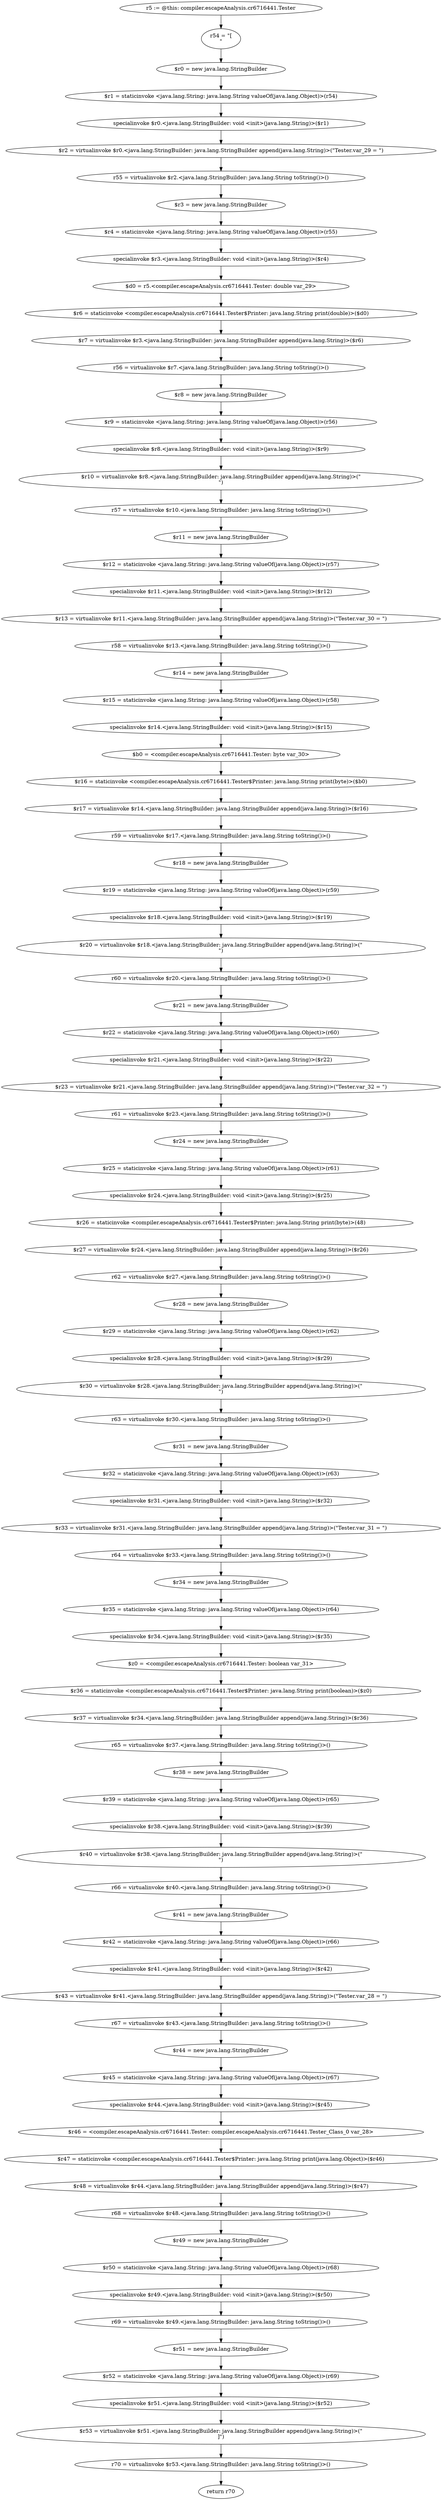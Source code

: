 digraph "unitGraph" {
    "r5 := @this: compiler.escapeAnalysis.cr6716441.Tester"
    "r54 = \"[\n\""
    "$r0 = new java.lang.StringBuilder"
    "$r1 = staticinvoke <java.lang.String: java.lang.String valueOf(java.lang.Object)>(r54)"
    "specialinvoke $r0.<java.lang.StringBuilder: void <init>(java.lang.String)>($r1)"
    "$r2 = virtualinvoke $r0.<java.lang.StringBuilder: java.lang.StringBuilder append(java.lang.String)>(\"Tester.var_29 = \")"
    "r55 = virtualinvoke $r2.<java.lang.StringBuilder: java.lang.String toString()>()"
    "$r3 = new java.lang.StringBuilder"
    "$r4 = staticinvoke <java.lang.String: java.lang.String valueOf(java.lang.Object)>(r55)"
    "specialinvoke $r3.<java.lang.StringBuilder: void <init>(java.lang.String)>($r4)"
    "$d0 = r5.<compiler.escapeAnalysis.cr6716441.Tester: double var_29>"
    "$r6 = staticinvoke <compiler.escapeAnalysis.cr6716441.Tester$Printer: java.lang.String print(double)>($d0)"
    "$r7 = virtualinvoke $r3.<java.lang.StringBuilder: java.lang.StringBuilder append(java.lang.String)>($r6)"
    "r56 = virtualinvoke $r7.<java.lang.StringBuilder: java.lang.String toString()>()"
    "$r8 = new java.lang.StringBuilder"
    "$r9 = staticinvoke <java.lang.String: java.lang.String valueOf(java.lang.Object)>(r56)"
    "specialinvoke $r8.<java.lang.StringBuilder: void <init>(java.lang.String)>($r9)"
    "$r10 = virtualinvoke $r8.<java.lang.StringBuilder: java.lang.StringBuilder append(java.lang.String)>(\"\n\")"
    "r57 = virtualinvoke $r10.<java.lang.StringBuilder: java.lang.String toString()>()"
    "$r11 = new java.lang.StringBuilder"
    "$r12 = staticinvoke <java.lang.String: java.lang.String valueOf(java.lang.Object)>(r57)"
    "specialinvoke $r11.<java.lang.StringBuilder: void <init>(java.lang.String)>($r12)"
    "$r13 = virtualinvoke $r11.<java.lang.StringBuilder: java.lang.StringBuilder append(java.lang.String)>(\"Tester.var_30 = \")"
    "r58 = virtualinvoke $r13.<java.lang.StringBuilder: java.lang.String toString()>()"
    "$r14 = new java.lang.StringBuilder"
    "$r15 = staticinvoke <java.lang.String: java.lang.String valueOf(java.lang.Object)>(r58)"
    "specialinvoke $r14.<java.lang.StringBuilder: void <init>(java.lang.String)>($r15)"
    "$b0 = <compiler.escapeAnalysis.cr6716441.Tester: byte var_30>"
    "$r16 = staticinvoke <compiler.escapeAnalysis.cr6716441.Tester$Printer: java.lang.String print(byte)>($b0)"
    "$r17 = virtualinvoke $r14.<java.lang.StringBuilder: java.lang.StringBuilder append(java.lang.String)>($r16)"
    "r59 = virtualinvoke $r17.<java.lang.StringBuilder: java.lang.String toString()>()"
    "$r18 = new java.lang.StringBuilder"
    "$r19 = staticinvoke <java.lang.String: java.lang.String valueOf(java.lang.Object)>(r59)"
    "specialinvoke $r18.<java.lang.StringBuilder: void <init>(java.lang.String)>($r19)"
    "$r20 = virtualinvoke $r18.<java.lang.StringBuilder: java.lang.StringBuilder append(java.lang.String)>(\"\n\")"
    "r60 = virtualinvoke $r20.<java.lang.StringBuilder: java.lang.String toString()>()"
    "$r21 = new java.lang.StringBuilder"
    "$r22 = staticinvoke <java.lang.String: java.lang.String valueOf(java.lang.Object)>(r60)"
    "specialinvoke $r21.<java.lang.StringBuilder: void <init>(java.lang.String)>($r22)"
    "$r23 = virtualinvoke $r21.<java.lang.StringBuilder: java.lang.StringBuilder append(java.lang.String)>(\"Tester.var_32 = \")"
    "r61 = virtualinvoke $r23.<java.lang.StringBuilder: java.lang.String toString()>()"
    "$r24 = new java.lang.StringBuilder"
    "$r25 = staticinvoke <java.lang.String: java.lang.String valueOf(java.lang.Object)>(r61)"
    "specialinvoke $r24.<java.lang.StringBuilder: void <init>(java.lang.String)>($r25)"
    "$r26 = staticinvoke <compiler.escapeAnalysis.cr6716441.Tester$Printer: java.lang.String print(byte)>(48)"
    "$r27 = virtualinvoke $r24.<java.lang.StringBuilder: java.lang.StringBuilder append(java.lang.String)>($r26)"
    "r62 = virtualinvoke $r27.<java.lang.StringBuilder: java.lang.String toString()>()"
    "$r28 = new java.lang.StringBuilder"
    "$r29 = staticinvoke <java.lang.String: java.lang.String valueOf(java.lang.Object)>(r62)"
    "specialinvoke $r28.<java.lang.StringBuilder: void <init>(java.lang.String)>($r29)"
    "$r30 = virtualinvoke $r28.<java.lang.StringBuilder: java.lang.StringBuilder append(java.lang.String)>(\"\n\")"
    "r63 = virtualinvoke $r30.<java.lang.StringBuilder: java.lang.String toString()>()"
    "$r31 = new java.lang.StringBuilder"
    "$r32 = staticinvoke <java.lang.String: java.lang.String valueOf(java.lang.Object)>(r63)"
    "specialinvoke $r31.<java.lang.StringBuilder: void <init>(java.lang.String)>($r32)"
    "$r33 = virtualinvoke $r31.<java.lang.StringBuilder: java.lang.StringBuilder append(java.lang.String)>(\"Tester.var_31 = \")"
    "r64 = virtualinvoke $r33.<java.lang.StringBuilder: java.lang.String toString()>()"
    "$r34 = new java.lang.StringBuilder"
    "$r35 = staticinvoke <java.lang.String: java.lang.String valueOf(java.lang.Object)>(r64)"
    "specialinvoke $r34.<java.lang.StringBuilder: void <init>(java.lang.String)>($r35)"
    "$z0 = <compiler.escapeAnalysis.cr6716441.Tester: boolean var_31>"
    "$r36 = staticinvoke <compiler.escapeAnalysis.cr6716441.Tester$Printer: java.lang.String print(boolean)>($z0)"
    "$r37 = virtualinvoke $r34.<java.lang.StringBuilder: java.lang.StringBuilder append(java.lang.String)>($r36)"
    "r65 = virtualinvoke $r37.<java.lang.StringBuilder: java.lang.String toString()>()"
    "$r38 = new java.lang.StringBuilder"
    "$r39 = staticinvoke <java.lang.String: java.lang.String valueOf(java.lang.Object)>(r65)"
    "specialinvoke $r38.<java.lang.StringBuilder: void <init>(java.lang.String)>($r39)"
    "$r40 = virtualinvoke $r38.<java.lang.StringBuilder: java.lang.StringBuilder append(java.lang.String)>(\"\n\")"
    "r66 = virtualinvoke $r40.<java.lang.StringBuilder: java.lang.String toString()>()"
    "$r41 = new java.lang.StringBuilder"
    "$r42 = staticinvoke <java.lang.String: java.lang.String valueOf(java.lang.Object)>(r66)"
    "specialinvoke $r41.<java.lang.StringBuilder: void <init>(java.lang.String)>($r42)"
    "$r43 = virtualinvoke $r41.<java.lang.StringBuilder: java.lang.StringBuilder append(java.lang.String)>(\"Tester.var_28 = \")"
    "r67 = virtualinvoke $r43.<java.lang.StringBuilder: java.lang.String toString()>()"
    "$r44 = new java.lang.StringBuilder"
    "$r45 = staticinvoke <java.lang.String: java.lang.String valueOf(java.lang.Object)>(r67)"
    "specialinvoke $r44.<java.lang.StringBuilder: void <init>(java.lang.String)>($r45)"
    "$r46 = <compiler.escapeAnalysis.cr6716441.Tester: compiler.escapeAnalysis.cr6716441.Tester_Class_0 var_28>"
    "$r47 = staticinvoke <compiler.escapeAnalysis.cr6716441.Tester$Printer: java.lang.String print(java.lang.Object)>($r46)"
    "$r48 = virtualinvoke $r44.<java.lang.StringBuilder: java.lang.StringBuilder append(java.lang.String)>($r47)"
    "r68 = virtualinvoke $r48.<java.lang.StringBuilder: java.lang.String toString()>()"
    "$r49 = new java.lang.StringBuilder"
    "$r50 = staticinvoke <java.lang.String: java.lang.String valueOf(java.lang.Object)>(r68)"
    "specialinvoke $r49.<java.lang.StringBuilder: void <init>(java.lang.String)>($r50)"
    "r69 = virtualinvoke $r49.<java.lang.StringBuilder: java.lang.String toString()>()"
    "$r51 = new java.lang.StringBuilder"
    "$r52 = staticinvoke <java.lang.String: java.lang.String valueOf(java.lang.Object)>(r69)"
    "specialinvoke $r51.<java.lang.StringBuilder: void <init>(java.lang.String)>($r52)"
    "$r53 = virtualinvoke $r51.<java.lang.StringBuilder: java.lang.StringBuilder append(java.lang.String)>(\"\n]\")"
    "r70 = virtualinvoke $r53.<java.lang.StringBuilder: java.lang.String toString()>()"
    "return r70"
    "r5 := @this: compiler.escapeAnalysis.cr6716441.Tester"->"r54 = \"[\n\"";
    "r54 = \"[\n\""->"$r0 = new java.lang.StringBuilder";
    "$r0 = new java.lang.StringBuilder"->"$r1 = staticinvoke <java.lang.String: java.lang.String valueOf(java.lang.Object)>(r54)";
    "$r1 = staticinvoke <java.lang.String: java.lang.String valueOf(java.lang.Object)>(r54)"->"specialinvoke $r0.<java.lang.StringBuilder: void <init>(java.lang.String)>($r1)";
    "specialinvoke $r0.<java.lang.StringBuilder: void <init>(java.lang.String)>($r1)"->"$r2 = virtualinvoke $r0.<java.lang.StringBuilder: java.lang.StringBuilder append(java.lang.String)>(\"Tester.var_29 = \")";
    "$r2 = virtualinvoke $r0.<java.lang.StringBuilder: java.lang.StringBuilder append(java.lang.String)>(\"Tester.var_29 = \")"->"r55 = virtualinvoke $r2.<java.lang.StringBuilder: java.lang.String toString()>()";
    "r55 = virtualinvoke $r2.<java.lang.StringBuilder: java.lang.String toString()>()"->"$r3 = new java.lang.StringBuilder";
    "$r3 = new java.lang.StringBuilder"->"$r4 = staticinvoke <java.lang.String: java.lang.String valueOf(java.lang.Object)>(r55)";
    "$r4 = staticinvoke <java.lang.String: java.lang.String valueOf(java.lang.Object)>(r55)"->"specialinvoke $r3.<java.lang.StringBuilder: void <init>(java.lang.String)>($r4)";
    "specialinvoke $r3.<java.lang.StringBuilder: void <init>(java.lang.String)>($r4)"->"$d0 = r5.<compiler.escapeAnalysis.cr6716441.Tester: double var_29>";
    "$d0 = r5.<compiler.escapeAnalysis.cr6716441.Tester: double var_29>"->"$r6 = staticinvoke <compiler.escapeAnalysis.cr6716441.Tester$Printer: java.lang.String print(double)>($d0)";
    "$r6 = staticinvoke <compiler.escapeAnalysis.cr6716441.Tester$Printer: java.lang.String print(double)>($d0)"->"$r7 = virtualinvoke $r3.<java.lang.StringBuilder: java.lang.StringBuilder append(java.lang.String)>($r6)";
    "$r7 = virtualinvoke $r3.<java.lang.StringBuilder: java.lang.StringBuilder append(java.lang.String)>($r6)"->"r56 = virtualinvoke $r7.<java.lang.StringBuilder: java.lang.String toString()>()";
    "r56 = virtualinvoke $r7.<java.lang.StringBuilder: java.lang.String toString()>()"->"$r8 = new java.lang.StringBuilder";
    "$r8 = new java.lang.StringBuilder"->"$r9 = staticinvoke <java.lang.String: java.lang.String valueOf(java.lang.Object)>(r56)";
    "$r9 = staticinvoke <java.lang.String: java.lang.String valueOf(java.lang.Object)>(r56)"->"specialinvoke $r8.<java.lang.StringBuilder: void <init>(java.lang.String)>($r9)";
    "specialinvoke $r8.<java.lang.StringBuilder: void <init>(java.lang.String)>($r9)"->"$r10 = virtualinvoke $r8.<java.lang.StringBuilder: java.lang.StringBuilder append(java.lang.String)>(\"\n\")";
    "$r10 = virtualinvoke $r8.<java.lang.StringBuilder: java.lang.StringBuilder append(java.lang.String)>(\"\n\")"->"r57 = virtualinvoke $r10.<java.lang.StringBuilder: java.lang.String toString()>()";
    "r57 = virtualinvoke $r10.<java.lang.StringBuilder: java.lang.String toString()>()"->"$r11 = new java.lang.StringBuilder";
    "$r11 = new java.lang.StringBuilder"->"$r12 = staticinvoke <java.lang.String: java.lang.String valueOf(java.lang.Object)>(r57)";
    "$r12 = staticinvoke <java.lang.String: java.lang.String valueOf(java.lang.Object)>(r57)"->"specialinvoke $r11.<java.lang.StringBuilder: void <init>(java.lang.String)>($r12)";
    "specialinvoke $r11.<java.lang.StringBuilder: void <init>(java.lang.String)>($r12)"->"$r13 = virtualinvoke $r11.<java.lang.StringBuilder: java.lang.StringBuilder append(java.lang.String)>(\"Tester.var_30 = \")";
    "$r13 = virtualinvoke $r11.<java.lang.StringBuilder: java.lang.StringBuilder append(java.lang.String)>(\"Tester.var_30 = \")"->"r58 = virtualinvoke $r13.<java.lang.StringBuilder: java.lang.String toString()>()";
    "r58 = virtualinvoke $r13.<java.lang.StringBuilder: java.lang.String toString()>()"->"$r14 = new java.lang.StringBuilder";
    "$r14 = new java.lang.StringBuilder"->"$r15 = staticinvoke <java.lang.String: java.lang.String valueOf(java.lang.Object)>(r58)";
    "$r15 = staticinvoke <java.lang.String: java.lang.String valueOf(java.lang.Object)>(r58)"->"specialinvoke $r14.<java.lang.StringBuilder: void <init>(java.lang.String)>($r15)";
    "specialinvoke $r14.<java.lang.StringBuilder: void <init>(java.lang.String)>($r15)"->"$b0 = <compiler.escapeAnalysis.cr6716441.Tester: byte var_30>";
    "$b0 = <compiler.escapeAnalysis.cr6716441.Tester: byte var_30>"->"$r16 = staticinvoke <compiler.escapeAnalysis.cr6716441.Tester$Printer: java.lang.String print(byte)>($b0)";
    "$r16 = staticinvoke <compiler.escapeAnalysis.cr6716441.Tester$Printer: java.lang.String print(byte)>($b0)"->"$r17 = virtualinvoke $r14.<java.lang.StringBuilder: java.lang.StringBuilder append(java.lang.String)>($r16)";
    "$r17 = virtualinvoke $r14.<java.lang.StringBuilder: java.lang.StringBuilder append(java.lang.String)>($r16)"->"r59 = virtualinvoke $r17.<java.lang.StringBuilder: java.lang.String toString()>()";
    "r59 = virtualinvoke $r17.<java.lang.StringBuilder: java.lang.String toString()>()"->"$r18 = new java.lang.StringBuilder";
    "$r18 = new java.lang.StringBuilder"->"$r19 = staticinvoke <java.lang.String: java.lang.String valueOf(java.lang.Object)>(r59)";
    "$r19 = staticinvoke <java.lang.String: java.lang.String valueOf(java.lang.Object)>(r59)"->"specialinvoke $r18.<java.lang.StringBuilder: void <init>(java.lang.String)>($r19)";
    "specialinvoke $r18.<java.lang.StringBuilder: void <init>(java.lang.String)>($r19)"->"$r20 = virtualinvoke $r18.<java.lang.StringBuilder: java.lang.StringBuilder append(java.lang.String)>(\"\n\")";
    "$r20 = virtualinvoke $r18.<java.lang.StringBuilder: java.lang.StringBuilder append(java.lang.String)>(\"\n\")"->"r60 = virtualinvoke $r20.<java.lang.StringBuilder: java.lang.String toString()>()";
    "r60 = virtualinvoke $r20.<java.lang.StringBuilder: java.lang.String toString()>()"->"$r21 = new java.lang.StringBuilder";
    "$r21 = new java.lang.StringBuilder"->"$r22 = staticinvoke <java.lang.String: java.lang.String valueOf(java.lang.Object)>(r60)";
    "$r22 = staticinvoke <java.lang.String: java.lang.String valueOf(java.lang.Object)>(r60)"->"specialinvoke $r21.<java.lang.StringBuilder: void <init>(java.lang.String)>($r22)";
    "specialinvoke $r21.<java.lang.StringBuilder: void <init>(java.lang.String)>($r22)"->"$r23 = virtualinvoke $r21.<java.lang.StringBuilder: java.lang.StringBuilder append(java.lang.String)>(\"Tester.var_32 = \")";
    "$r23 = virtualinvoke $r21.<java.lang.StringBuilder: java.lang.StringBuilder append(java.lang.String)>(\"Tester.var_32 = \")"->"r61 = virtualinvoke $r23.<java.lang.StringBuilder: java.lang.String toString()>()";
    "r61 = virtualinvoke $r23.<java.lang.StringBuilder: java.lang.String toString()>()"->"$r24 = new java.lang.StringBuilder";
    "$r24 = new java.lang.StringBuilder"->"$r25 = staticinvoke <java.lang.String: java.lang.String valueOf(java.lang.Object)>(r61)";
    "$r25 = staticinvoke <java.lang.String: java.lang.String valueOf(java.lang.Object)>(r61)"->"specialinvoke $r24.<java.lang.StringBuilder: void <init>(java.lang.String)>($r25)";
    "specialinvoke $r24.<java.lang.StringBuilder: void <init>(java.lang.String)>($r25)"->"$r26 = staticinvoke <compiler.escapeAnalysis.cr6716441.Tester$Printer: java.lang.String print(byte)>(48)";
    "$r26 = staticinvoke <compiler.escapeAnalysis.cr6716441.Tester$Printer: java.lang.String print(byte)>(48)"->"$r27 = virtualinvoke $r24.<java.lang.StringBuilder: java.lang.StringBuilder append(java.lang.String)>($r26)";
    "$r27 = virtualinvoke $r24.<java.lang.StringBuilder: java.lang.StringBuilder append(java.lang.String)>($r26)"->"r62 = virtualinvoke $r27.<java.lang.StringBuilder: java.lang.String toString()>()";
    "r62 = virtualinvoke $r27.<java.lang.StringBuilder: java.lang.String toString()>()"->"$r28 = new java.lang.StringBuilder";
    "$r28 = new java.lang.StringBuilder"->"$r29 = staticinvoke <java.lang.String: java.lang.String valueOf(java.lang.Object)>(r62)";
    "$r29 = staticinvoke <java.lang.String: java.lang.String valueOf(java.lang.Object)>(r62)"->"specialinvoke $r28.<java.lang.StringBuilder: void <init>(java.lang.String)>($r29)";
    "specialinvoke $r28.<java.lang.StringBuilder: void <init>(java.lang.String)>($r29)"->"$r30 = virtualinvoke $r28.<java.lang.StringBuilder: java.lang.StringBuilder append(java.lang.String)>(\"\n\")";
    "$r30 = virtualinvoke $r28.<java.lang.StringBuilder: java.lang.StringBuilder append(java.lang.String)>(\"\n\")"->"r63 = virtualinvoke $r30.<java.lang.StringBuilder: java.lang.String toString()>()";
    "r63 = virtualinvoke $r30.<java.lang.StringBuilder: java.lang.String toString()>()"->"$r31 = new java.lang.StringBuilder";
    "$r31 = new java.lang.StringBuilder"->"$r32 = staticinvoke <java.lang.String: java.lang.String valueOf(java.lang.Object)>(r63)";
    "$r32 = staticinvoke <java.lang.String: java.lang.String valueOf(java.lang.Object)>(r63)"->"specialinvoke $r31.<java.lang.StringBuilder: void <init>(java.lang.String)>($r32)";
    "specialinvoke $r31.<java.lang.StringBuilder: void <init>(java.lang.String)>($r32)"->"$r33 = virtualinvoke $r31.<java.lang.StringBuilder: java.lang.StringBuilder append(java.lang.String)>(\"Tester.var_31 = \")";
    "$r33 = virtualinvoke $r31.<java.lang.StringBuilder: java.lang.StringBuilder append(java.lang.String)>(\"Tester.var_31 = \")"->"r64 = virtualinvoke $r33.<java.lang.StringBuilder: java.lang.String toString()>()";
    "r64 = virtualinvoke $r33.<java.lang.StringBuilder: java.lang.String toString()>()"->"$r34 = new java.lang.StringBuilder";
    "$r34 = new java.lang.StringBuilder"->"$r35 = staticinvoke <java.lang.String: java.lang.String valueOf(java.lang.Object)>(r64)";
    "$r35 = staticinvoke <java.lang.String: java.lang.String valueOf(java.lang.Object)>(r64)"->"specialinvoke $r34.<java.lang.StringBuilder: void <init>(java.lang.String)>($r35)";
    "specialinvoke $r34.<java.lang.StringBuilder: void <init>(java.lang.String)>($r35)"->"$z0 = <compiler.escapeAnalysis.cr6716441.Tester: boolean var_31>";
    "$z0 = <compiler.escapeAnalysis.cr6716441.Tester: boolean var_31>"->"$r36 = staticinvoke <compiler.escapeAnalysis.cr6716441.Tester$Printer: java.lang.String print(boolean)>($z0)";
    "$r36 = staticinvoke <compiler.escapeAnalysis.cr6716441.Tester$Printer: java.lang.String print(boolean)>($z0)"->"$r37 = virtualinvoke $r34.<java.lang.StringBuilder: java.lang.StringBuilder append(java.lang.String)>($r36)";
    "$r37 = virtualinvoke $r34.<java.lang.StringBuilder: java.lang.StringBuilder append(java.lang.String)>($r36)"->"r65 = virtualinvoke $r37.<java.lang.StringBuilder: java.lang.String toString()>()";
    "r65 = virtualinvoke $r37.<java.lang.StringBuilder: java.lang.String toString()>()"->"$r38 = new java.lang.StringBuilder";
    "$r38 = new java.lang.StringBuilder"->"$r39 = staticinvoke <java.lang.String: java.lang.String valueOf(java.lang.Object)>(r65)";
    "$r39 = staticinvoke <java.lang.String: java.lang.String valueOf(java.lang.Object)>(r65)"->"specialinvoke $r38.<java.lang.StringBuilder: void <init>(java.lang.String)>($r39)";
    "specialinvoke $r38.<java.lang.StringBuilder: void <init>(java.lang.String)>($r39)"->"$r40 = virtualinvoke $r38.<java.lang.StringBuilder: java.lang.StringBuilder append(java.lang.String)>(\"\n\")";
    "$r40 = virtualinvoke $r38.<java.lang.StringBuilder: java.lang.StringBuilder append(java.lang.String)>(\"\n\")"->"r66 = virtualinvoke $r40.<java.lang.StringBuilder: java.lang.String toString()>()";
    "r66 = virtualinvoke $r40.<java.lang.StringBuilder: java.lang.String toString()>()"->"$r41 = new java.lang.StringBuilder";
    "$r41 = new java.lang.StringBuilder"->"$r42 = staticinvoke <java.lang.String: java.lang.String valueOf(java.lang.Object)>(r66)";
    "$r42 = staticinvoke <java.lang.String: java.lang.String valueOf(java.lang.Object)>(r66)"->"specialinvoke $r41.<java.lang.StringBuilder: void <init>(java.lang.String)>($r42)";
    "specialinvoke $r41.<java.lang.StringBuilder: void <init>(java.lang.String)>($r42)"->"$r43 = virtualinvoke $r41.<java.lang.StringBuilder: java.lang.StringBuilder append(java.lang.String)>(\"Tester.var_28 = \")";
    "$r43 = virtualinvoke $r41.<java.lang.StringBuilder: java.lang.StringBuilder append(java.lang.String)>(\"Tester.var_28 = \")"->"r67 = virtualinvoke $r43.<java.lang.StringBuilder: java.lang.String toString()>()";
    "r67 = virtualinvoke $r43.<java.lang.StringBuilder: java.lang.String toString()>()"->"$r44 = new java.lang.StringBuilder";
    "$r44 = new java.lang.StringBuilder"->"$r45 = staticinvoke <java.lang.String: java.lang.String valueOf(java.lang.Object)>(r67)";
    "$r45 = staticinvoke <java.lang.String: java.lang.String valueOf(java.lang.Object)>(r67)"->"specialinvoke $r44.<java.lang.StringBuilder: void <init>(java.lang.String)>($r45)";
    "specialinvoke $r44.<java.lang.StringBuilder: void <init>(java.lang.String)>($r45)"->"$r46 = <compiler.escapeAnalysis.cr6716441.Tester: compiler.escapeAnalysis.cr6716441.Tester_Class_0 var_28>";
    "$r46 = <compiler.escapeAnalysis.cr6716441.Tester: compiler.escapeAnalysis.cr6716441.Tester_Class_0 var_28>"->"$r47 = staticinvoke <compiler.escapeAnalysis.cr6716441.Tester$Printer: java.lang.String print(java.lang.Object)>($r46)";
    "$r47 = staticinvoke <compiler.escapeAnalysis.cr6716441.Tester$Printer: java.lang.String print(java.lang.Object)>($r46)"->"$r48 = virtualinvoke $r44.<java.lang.StringBuilder: java.lang.StringBuilder append(java.lang.String)>($r47)";
    "$r48 = virtualinvoke $r44.<java.lang.StringBuilder: java.lang.StringBuilder append(java.lang.String)>($r47)"->"r68 = virtualinvoke $r48.<java.lang.StringBuilder: java.lang.String toString()>()";
    "r68 = virtualinvoke $r48.<java.lang.StringBuilder: java.lang.String toString()>()"->"$r49 = new java.lang.StringBuilder";
    "$r49 = new java.lang.StringBuilder"->"$r50 = staticinvoke <java.lang.String: java.lang.String valueOf(java.lang.Object)>(r68)";
    "$r50 = staticinvoke <java.lang.String: java.lang.String valueOf(java.lang.Object)>(r68)"->"specialinvoke $r49.<java.lang.StringBuilder: void <init>(java.lang.String)>($r50)";
    "specialinvoke $r49.<java.lang.StringBuilder: void <init>(java.lang.String)>($r50)"->"r69 = virtualinvoke $r49.<java.lang.StringBuilder: java.lang.String toString()>()";
    "r69 = virtualinvoke $r49.<java.lang.StringBuilder: java.lang.String toString()>()"->"$r51 = new java.lang.StringBuilder";
    "$r51 = new java.lang.StringBuilder"->"$r52 = staticinvoke <java.lang.String: java.lang.String valueOf(java.lang.Object)>(r69)";
    "$r52 = staticinvoke <java.lang.String: java.lang.String valueOf(java.lang.Object)>(r69)"->"specialinvoke $r51.<java.lang.StringBuilder: void <init>(java.lang.String)>($r52)";
    "specialinvoke $r51.<java.lang.StringBuilder: void <init>(java.lang.String)>($r52)"->"$r53 = virtualinvoke $r51.<java.lang.StringBuilder: java.lang.StringBuilder append(java.lang.String)>(\"\n]\")";
    "$r53 = virtualinvoke $r51.<java.lang.StringBuilder: java.lang.StringBuilder append(java.lang.String)>(\"\n]\")"->"r70 = virtualinvoke $r53.<java.lang.StringBuilder: java.lang.String toString()>()";
    "r70 = virtualinvoke $r53.<java.lang.StringBuilder: java.lang.String toString()>()"->"return r70";
}

